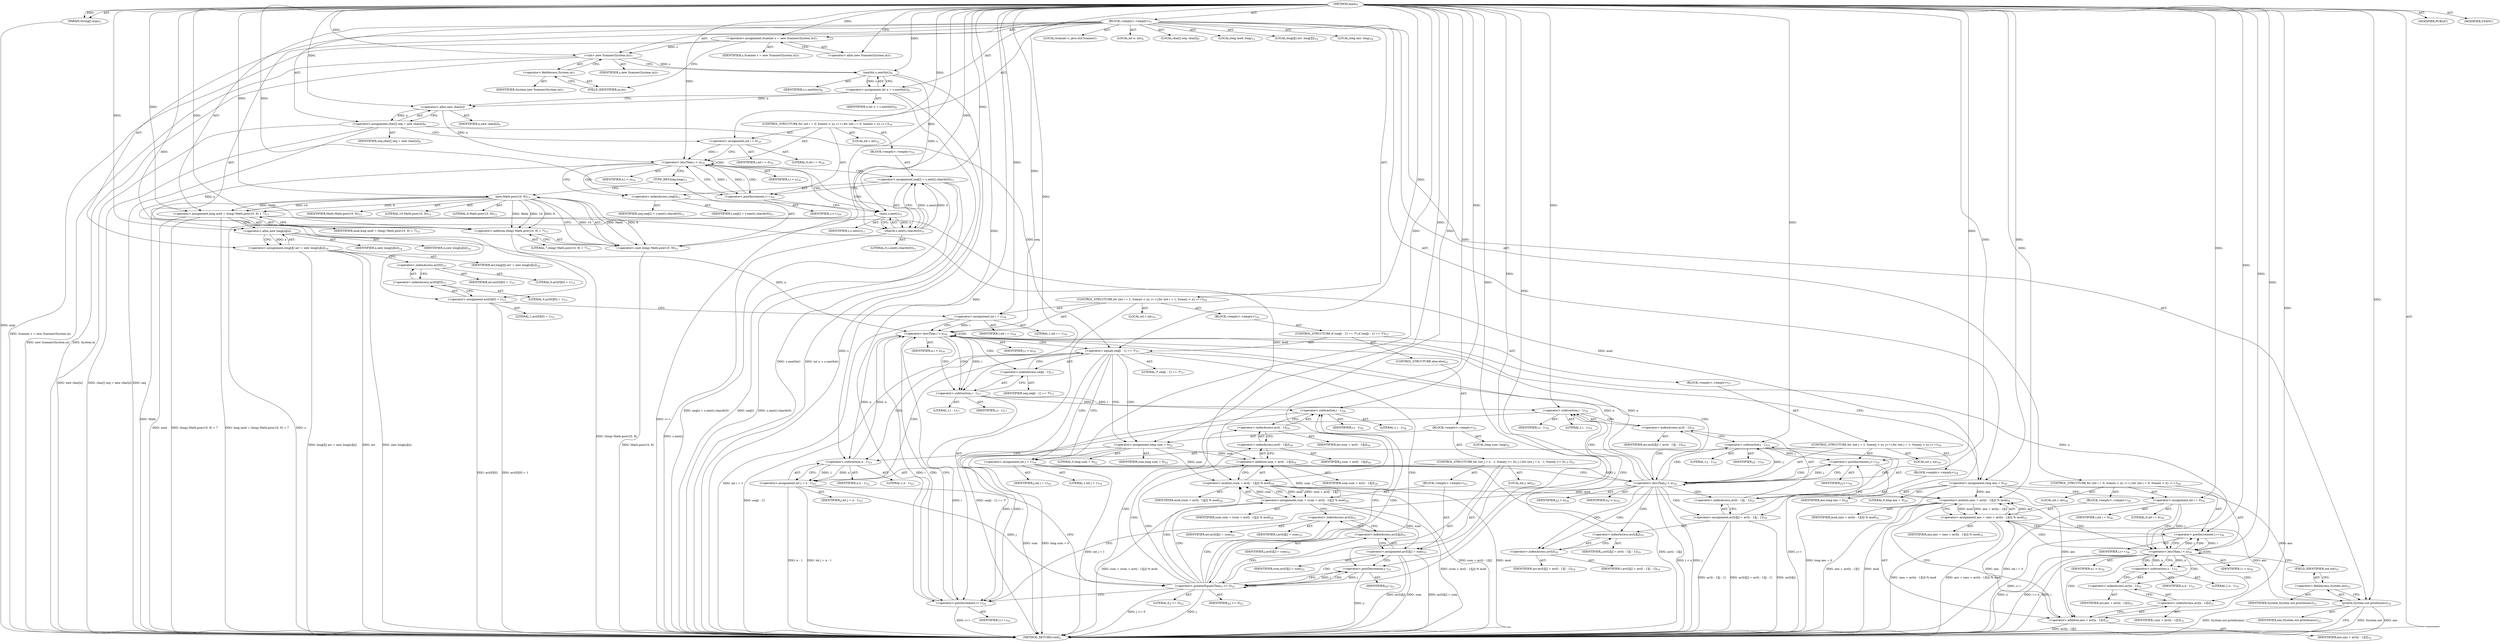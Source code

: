 digraph "main" {  
"19" [label = <(METHOD,main)<SUB>5</SUB>> ]
"20" [label = <(PARAM,String[] args)<SUB>5</SUB>> ]
"21" [label = <(BLOCK,&lt;empty&gt;,&lt;empty&gt;)<SUB>5</SUB>> ]
"4" [label = <(LOCAL,Scanner s: java.util.Scanner)<SUB>7</SUB>> ]
"22" [label = <(&lt;operator&gt;.assignment,Scanner s = new Scanner(System.in))<SUB>7</SUB>> ]
"23" [label = <(IDENTIFIER,s,Scanner s = new Scanner(System.in))<SUB>7</SUB>> ]
"24" [label = <(&lt;operator&gt;.alloc,new Scanner(System.in))<SUB>7</SUB>> ]
"25" [label = <(&lt;init&gt;,new Scanner(System.in))<SUB>7</SUB>> ]
"3" [label = <(IDENTIFIER,s,new Scanner(System.in))<SUB>7</SUB>> ]
"26" [label = <(&lt;operator&gt;.fieldAccess,System.in)<SUB>7</SUB>> ]
"27" [label = <(IDENTIFIER,System,new Scanner(System.in))<SUB>7</SUB>> ]
"28" [label = <(FIELD_IDENTIFIER,in,in)<SUB>7</SUB>> ]
"29" [label = <(LOCAL,int n: int)<SUB>8</SUB>> ]
"30" [label = <(&lt;operator&gt;.assignment,int n = s.nextInt())<SUB>8</SUB>> ]
"31" [label = <(IDENTIFIER,n,int n = s.nextInt())<SUB>8</SUB>> ]
"32" [label = <(nextInt,s.nextInt())<SUB>8</SUB>> ]
"33" [label = <(IDENTIFIER,s,s.nextInt())<SUB>8</SUB>> ]
"34" [label = <(LOCAL,char[] seq: char[])<SUB>9</SUB>> ]
"35" [label = <(&lt;operator&gt;.assignment,char[] seq = new char[n])<SUB>9</SUB>> ]
"36" [label = <(IDENTIFIER,seq,char[] seq = new char[n])<SUB>9</SUB>> ]
"37" [label = <(&lt;operator&gt;.alloc,new char[n])> ]
"38" [label = <(IDENTIFIER,n,new char[n])<SUB>9</SUB>> ]
"39" [label = <(CONTROL_STRUCTURE,for (int i = 0; Some(i &lt; n); i++),for (int i = 0; Some(i &lt; n); i++))<SUB>10</SUB>> ]
"40" [label = <(LOCAL,int i: int)<SUB>10</SUB>> ]
"41" [label = <(&lt;operator&gt;.assignment,int i = 0)<SUB>10</SUB>> ]
"42" [label = <(IDENTIFIER,i,int i = 0)<SUB>10</SUB>> ]
"43" [label = <(LITERAL,0,int i = 0)<SUB>10</SUB>> ]
"44" [label = <(&lt;operator&gt;.lessThan,i &lt; n)<SUB>10</SUB>> ]
"45" [label = <(IDENTIFIER,i,i &lt; n)<SUB>10</SUB>> ]
"46" [label = <(IDENTIFIER,n,i &lt; n)<SUB>10</SUB>> ]
"47" [label = <(&lt;operator&gt;.postIncrement,i++)<SUB>10</SUB>> ]
"48" [label = <(IDENTIFIER,i,i++)<SUB>10</SUB>> ]
"49" [label = <(BLOCK,&lt;empty&gt;,&lt;empty&gt;)<SUB>10</SUB>> ]
"50" [label = <(&lt;operator&gt;.assignment,seq[i] = s.next().charAt(0))<SUB>11</SUB>> ]
"51" [label = <(&lt;operator&gt;.indexAccess,seq[i])<SUB>11</SUB>> ]
"52" [label = <(IDENTIFIER,seq,seq[i] = s.next().charAt(0))<SUB>11</SUB>> ]
"53" [label = <(IDENTIFIER,i,seq[i] = s.next().charAt(0))<SUB>11</SUB>> ]
"54" [label = <(charAt,s.next().charAt(0))<SUB>11</SUB>> ]
"55" [label = <(next,s.next())<SUB>11</SUB>> ]
"56" [label = <(IDENTIFIER,s,s.next())<SUB>11</SUB>> ]
"57" [label = <(LITERAL,0,s.next().charAt(0))<SUB>11</SUB>> ]
"58" [label = <(LOCAL,long mod: long)<SUB>13</SUB>> ]
"59" [label = <(&lt;operator&gt;.assignment,long mod = (long) Math.pow(10, 9) + 7)<SUB>13</SUB>> ]
"60" [label = <(IDENTIFIER,mod,long mod = (long) Math.pow(10, 9) + 7)<SUB>13</SUB>> ]
"61" [label = <(&lt;operator&gt;.addition,(long) Math.pow(10, 9) + 7)<SUB>13</SUB>> ]
"62" [label = <(&lt;operator&gt;.cast,(long) Math.pow(10, 9))<SUB>13</SUB>> ]
"63" [label = <(TYPE_REF,long,long)<SUB>13</SUB>> ]
"64" [label = <(pow,Math.pow(10, 9))<SUB>13</SUB>> ]
"65" [label = <(IDENTIFIER,Math,Math.pow(10, 9))<SUB>13</SUB>> ]
"66" [label = <(LITERAL,10,Math.pow(10, 9))<SUB>13</SUB>> ]
"67" [label = <(LITERAL,9,Math.pow(10, 9))<SUB>13</SUB>> ]
"68" [label = <(LITERAL,7,(long) Math.pow(10, 9) + 7)<SUB>13</SUB>> ]
"69" [label = <(LOCAL,long[][] arr: long[][])<SUB>14</SUB>> ]
"70" [label = <(&lt;operator&gt;.assignment,long[][] arr = new long[n][n])<SUB>14</SUB>> ]
"71" [label = <(IDENTIFIER,arr,long[][] arr = new long[n][n])<SUB>14</SUB>> ]
"72" [label = <(&lt;operator&gt;.alloc,new long[n][n])> ]
"73" [label = <(IDENTIFIER,n,new long[n][n])<SUB>14</SUB>> ]
"74" [label = <(IDENTIFIER,n,new long[n][n])<SUB>14</SUB>> ]
"75" [label = <(&lt;operator&gt;.assignment,arr[0][0] = 1)<SUB>15</SUB>> ]
"76" [label = <(&lt;operator&gt;.indexAccess,arr[0][0])<SUB>15</SUB>> ]
"77" [label = <(&lt;operator&gt;.indexAccess,arr[0])<SUB>15</SUB>> ]
"78" [label = <(IDENTIFIER,arr,arr[0][0] = 1)<SUB>15</SUB>> ]
"79" [label = <(LITERAL,0,arr[0][0] = 1)<SUB>15</SUB>> ]
"80" [label = <(LITERAL,0,arr[0][0] = 1)<SUB>15</SUB>> ]
"81" [label = <(LITERAL,1,arr[0][0] = 1)<SUB>15</SUB>> ]
"82" [label = <(CONTROL_STRUCTURE,for (int i = 1; Some(i &lt; n); i++),for (int i = 1; Some(i &lt; n); i++))<SUB>16</SUB>> ]
"83" [label = <(LOCAL,int i: int)<SUB>16</SUB>> ]
"84" [label = <(&lt;operator&gt;.assignment,int i = 1)<SUB>16</SUB>> ]
"85" [label = <(IDENTIFIER,i,int i = 1)<SUB>16</SUB>> ]
"86" [label = <(LITERAL,1,int i = 1)<SUB>16</SUB>> ]
"87" [label = <(&lt;operator&gt;.lessThan,i &lt; n)<SUB>16</SUB>> ]
"88" [label = <(IDENTIFIER,i,i &lt; n)<SUB>16</SUB>> ]
"89" [label = <(IDENTIFIER,n,i &lt; n)<SUB>16</SUB>> ]
"90" [label = <(&lt;operator&gt;.postIncrement,i++)<SUB>16</SUB>> ]
"91" [label = <(IDENTIFIER,i,i++)<SUB>16</SUB>> ]
"92" [label = <(BLOCK,&lt;empty&gt;,&lt;empty&gt;)<SUB>16</SUB>> ]
"93" [label = <(CONTROL_STRUCTURE,if (seq[i - 1] == 'f'),if (seq[i - 1] == 'f'))<SUB>17</SUB>> ]
"94" [label = <(&lt;operator&gt;.equals,seq[i - 1] == 'f')<SUB>17</SUB>> ]
"95" [label = <(&lt;operator&gt;.indexAccess,seq[i - 1])<SUB>17</SUB>> ]
"96" [label = <(IDENTIFIER,seq,seq[i - 1] == 'f')<SUB>17</SUB>> ]
"97" [label = <(&lt;operator&gt;.subtraction,i - 1)<SUB>17</SUB>> ]
"98" [label = <(IDENTIFIER,i,i - 1)<SUB>17</SUB>> ]
"99" [label = <(LITERAL,1,i - 1)<SUB>17</SUB>> ]
"100" [label = <(LITERAL,'f',seq[i - 1] == 'f')<SUB>17</SUB>> ]
"101" [label = <(BLOCK,&lt;empty&gt;,&lt;empty&gt;)<SUB>17</SUB>> ]
"102" [label = <(CONTROL_STRUCTURE,for (int j = 1; Some(j &lt; n); j++),for (int j = 1; Some(j &lt; n); j++))<SUB>18</SUB>> ]
"103" [label = <(LOCAL,int j: int)<SUB>18</SUB>> ]
"104" [label = <(&lt;operator&gt;.assignment,int j = 1)<SUB>18</SUB>> ]
"105" [label = <(IDENTIFIER,j,int j = 1)<SUB>18</SUB>> ]
"106" [label = <(LITERAL,1,int j = 1)<SUB>18</SUB>> ]
"107" [label = <(&lt;operator&gt;.lessThan,j &lt; n)<SUB>18</SUB>> ]
"108" [label = <(IDENTIFIER,j,j &lt; n)<SUB>18</SUB>> ]
"109" [label = <(IDENTIFIER,n,j &lt; n)<SUB>18</SUB>> ]
"110" [label = <(&lt;operator&gt;.postIncrement,j++)<SUB>18</SUB>> ]
"111" [label = <(IDENTIFIER,j,j++)<SUB>18</SUB>> ]
"112" [label = <(BLOCK,&lt;empty&gt;,&lt;empty&gt;)<SUB>18</SUB>> ]
"113" [label = <(&lt;operator&gt;.assignment,arr[i][j] = arr[i - 1][j - 1])<SUB>19</SUB>> ]
"114" [label = <(&lt;operator&gt;.indexAccess,arr[i][j])<SUB>19</SUB>> ]
"115" [label = <(&lt;operator&gt;.indexAccess,arr[i])<SUB>19</SUB>> ]
"116" [label = <(IDENTIFIER,arr,arr[i][j] = arr[i - 1][j - 1])<SUB>19</SUB>> ]
"117" [label = <(IDENTIFIER,i,arr[i][j] = arr[i - 1][j - 1])<SUB>19</SUB>> ]
"118" [label = <(IDENTIFIER,j,arr[i][j] = arr[i - 1][j - 1])<SUB>19</SUB>> ]
"119" [label = <(&lt;operator&gt;.indexAccess,arr[i - 1][j - 1])<SUB>19</SUB>> ]
"120" [label = <(&lt;operator&gt;.indexAccess,arr[i - 1])<SUB>19</SUB>> ]
"121" [label = <(IDENTIFIER,arr,arr[i][j] = arr[i - 1][j - 1])<SUB>19</SUB>> ]
"122" [label = <(&lt;operator&gt;.subtraction,i - 1)<SUB>19</SUB>> ]
"123" [label = <(IDENTIFIER,i,i - 1)<SUB>19</SUB>> ]
"124" [label = <(LITERAL,1,i - 1)<SUB>19</SUB>> ]
"125" [label = <(&lt;operator&gt;.subtraction,j - 1)<SUB>19</SUB>> ]
"126" [label = <(IDENTIFIER,j,j - 1)<SUB>19</SUB>> ]
"127" [label = <(LITERAL,1,j - 1)<SUB>19</SUB>> ]
"128" [label = <(CONTROL_STRUCTURE,else,else)<SUB>21</SUB>> ]
"129" [label = <(BLOCK,&lt;empty&gt;,&lt;empty&gt;)<SUB>21</SUB>> ]
"130" [label = <(LOCAL,long sum: long)<SUB>22</SUB>> ]
"131" [label = <(&lt;operator&gt;.assignment,long sum = 0)<SUB>22</SUB>> ]
"132" [label = <(IDENTIFIER,sum,long sum = 0)<SUB>22</SUB>> ]
"133" [label = <(LITERAL,0,long sum = 0)<SUB>22</SUB>> ]
"134" [label = <(CONTROL_STRUCTURE,for (int j = n - 1; Some(j &gt;= 0); j--),for (int j = n - 1; Some(j &gt;= 0); j--))<SUB>23</SUB>> ]
"135" [label = <(LOCAL,int j: int)<SUB>23</SUB>> ]
"136" [label = <(&lt;operator&gt;.assignment,int j = n - 1)<SUB>23</SUB>> ]
"137" [label = <(IDENTIFIER,j,int j = n - 1)<SUB>23</SUB>> ]
"138" [label = <(&lt;operator&gt;.subtraction,n - 1)<SUB>23</SUB>> ]
"139" [label = <(IDENTIFIER,n,n - 1)<SUB>23</SUB>> ]
"140" [label = <(LITERAL,1,n - 1)<SUB>23</SUB>> ]
"141" [label = <(&lt;operator&gt;.greaterEqualsThan,j &gt;= 0)<SUB>23</SUB>> ]
"142" [label = <(IDENTIFIER,j,j &gt;= 0)<SUB>23</SUB>> ]
"143" [label = <(LITERAL,0,j &gt;= 0)<SUB>23</SUB>> ]
"144" [label = <(&lt;operator&gt;.postDecrement,j--)<SUB>23</SUB>> ]
"145" [label = <(IDENTIFIER,j,j--)<SUB>23</SUB>> ]
"146" [label = <(BLOCK,&lt;empty&gt;,&lt;empty&gt;)<SUB>23</SUB>> ]
"147" [label = <(&lt;operator&gt;.assignment,sum = (sum + arr[i - 1][j]) % mod)<SUB>24</SUB>> ]
"148" [label = <(IDENTIFIER,sum,sum = (sum + arr[i - 1][j]) % mod)<SUB>24</SUB>> ]
"149" [label = <(&lt;operator&gt;.modulo,(sum + arr[i - 1][j]) % mod)<SUB>24</SUB>> ]
"150" [label = <(&lt;operator&gt;.addition,sum + arr[i - 1][j])<SUB>24</SUB>> ]
"151" [label = <(IDENTIFIER,sum,sum + arr[i - 1][j])<SUB>24</SUB>> ]
"152" [label = <(&lt;operator&gt;.indexAccess,arr[i - 1][j])<SUB>24</SUB>> ]
"153" [label = <(&lt;operator&gt;.indexAccess,arr[i - 1])<SUB>24</SUB>> ]
"154" [label = <(IDENTIFIER,arr,sum + arr[i - 1][j])<SUB>24</SUB>> ]
"155" [label = <(&lt;operator&gt;.subtraction,i - 1)<SUB>24</SUB>> ]
"156" [label = <(IDENTIFIER,i,i - 1)<SUB>24</SUB>> ]
"157" [label = <(LITERAL,1,i - 1)<SUB>24</SUB>> ]
"158" [label = <(IDENTIFIER,j,sum + arr[i - 1][j])<SUB>24</SUB>> ]
"159" [label = <(IDENTIFIER,mod,(sum + arr[i - 1][j]) % mod)<SUB>24</SUB>> ]
"160" [label = <(&lt;operator&gt;.assignment,arr[i][j] = sum)<SUB>25</SUB>> ]
"161" [label = <(&lt;operator&gt;.indexAccess,arr[i][j])<SUB>25</SUB>> ]
"162" [label = <(&lt;operator&gt;.indexAccess,arr[i])<SUB>25</SUB>> ]
"163" [label = <(IDENTIFIER,arr,arr[i][j] = sum)<SUB>25</SUB>> ]
"164" [label = <(IDENTIFIER,i,arr[i][j] = sum)<SUB>25</SUB>> ]
"165" [label = <(IDENTIFIER,j,arr[i][j] = sum)<SUB>25</SUB>> ]
"166" [label = <(IDENTIFIER,sum,arr[i][j] = sum)<SUB>25</SUB>> ]
"167" [label = <(LOCAL,long ans: long)<SUB>29</SUB>> ]
"168" [label = <(&lt;operator&gt;.assignment,long ans = 0)<SUB>29</SUB>> ]
"169" [label = <(IDENTIFIER,ans,long ans = 0)<SUB>29</SUB>> ]
"170" [label = <(LITERAL,0,long ans = 0)<SUB>29</SUB>> ]
"171" [label = <(CONTROL_STRUCTURE,for (int i = 0; Some(i &lt; n); i++),for (int i = 0; Some(i &lt; n); i++))<SUB>30</SUB>> ]
"172" [label = <(LOCAL,int i: int)<SUB>30</SUB>> ]
"173" [label = <(&lt;operator&gt;.assignment,int i = 0)<SUB>30</SUB>> ]
"174" [label = <(IDENTIFIER,i,int i = 0)<SUB>30</SUB>> ]
"175" [label = <(LITERAL,0,int i = 0)<SUB>30</SUB>> ]
"176" [label = <(&lt;operator&gt;.lessThan,i &lt; n)<SUB>30</SUB>> ]
"177" [label = <(IDENTIFIER,i,i &lt; n)<SUB>30</SUB>> ]
"178" [label = <(IDENTIFIER,n,i &lt; n)<SUB>30</SUB>> ]
"179" [label = <(&lt;operator&gt;.postIncrement,i++)<SUB>30</SUB>> ]
"180" [label = <(IDENTIFIER,i,i++)<SUB>30</SUB>> ]
"181" [label = <(BLOCK,&lt;empty&gt;,&lt;empty&gt;)<SUB>30</SUB>> ]
"182" [label = <(&lt;operator&gt;.assignment,ans = (ans + arr[n - 1][i]) % mod)<SUB>31</SUB>> ]
"183" [label = <(IDENTIFIER,ans,ans = (ans + arr[n - 1][i]) % mod)<SUB>31</SUB>> ]
"184" [label = <(&lt;operator&gt;.modulo,(ans + arr[n - 1][i]) % mod)<SUB>31</SUB>> ]
"185" [label = <(&lt;operator&gt;.addition,ans + arr[n - 1][i])<SUB>31</SUB>> ]
"186" [label = <(IDENTIFIER,ans,ans + arr[n - 1][i])<SUB>31</SUB>> ]
"187" [label = <(&lt;operator&gt;.indexAccess,arr[n - 1][i])<SUB>31</SUB>> ]
"188" [label = <(&lt;operator&gt;.indexAccess,arr[n - 1])<SUB>31</SUB>> ]
"189" [label = <(IDENTIFIER,arr,ans + arr[n - 1][i])<SUB>31</SUB>> ]
"190" [label = <(&lt;operator&gt;.subtraction,n - 1)<SUB>31</SUB>> ]
"191" [label = <(IDENTIFIER,n,n - 1)<SUB>31</SUB>> ]
"192" [label = <(LITERAL,1,n - 1)<SUB>31</SUB>> ]
"193" [label = <(IDENTIFIER,i,ans + arr[n - 1][i])<SUB>31</SUB>> ]
"194" [label = <(IDENTIFIER,mod,(ans + arr[n - 1][i]) % mod)<SUB>31</SUB>> ]
"195" [label = <(println,System.out.println(ans))<SUB>33</SUB>> ]
"196" [label = <(&lt;operator&gt;.fieldAccess,System.out)<SUB>33</SUB>> ]
"197" [label = <(IDENTIFIER,System,System.out.println(ans))<SUB>33</SUB>> ]
"198" [label = <(FIELD_IDENTIFIER,out,out)<SUB>33</SUB>> ]
"199" [label = <(IDENTIFIER,ans,System.out.println(ans))<SUB>33</SUB>> ]
"200" [label = <(MODIFIER,PUBLIC)> ]
"201" [label = <(MODIFIER,STATIC)> ]
"202" [label = <(METHOD_RETURN,void)<SUB>5</SUB>> ]
  "19" -> "20"  [ label = "AST: "] 
  "19" -> "21"  [ label = "AST: "] 
  "19" -> "200"  [ label = "AST: "] 
  "19" -> "201"  [ label = "AST: "] 
  "19" -> "202"  [ label = "AST: "] 
  "21" -> "4"  [ label = "AST: "] 
  "21" -> "22"  [ label = "AST: "] 
  "21" -> "25"  [ label = "AST: "] 
  "21" -> "29"  [ label = "AST: "] 
  "21" -> "30"  [ label = "AST: "] 
  "21" -> "34"  [ label = "AST: "] 
  "21" -> "35"  [ label = "AST: "] 
  "21" -> "39"  [ label = "AST: "] 
  "21" -> "58"  [ label = "AST: "] 
  "21" -> "59"  [ label = "AST: "] 
  "21" -> "69"  [ label = "AST: "] 
  "21" -> "70"  [ label = "AST: "] 
  "21" -> "75"  [ label = "AST: "] 
  "21" -> "82"  [ label = "AST: "] 
  "21" -> "167"  [ label = "AST: "] 
  "21" -> "168"  [ label = "AST: "] 
  "21" -> "171"  [ label = "AST: "] 
  "21" -> "195"  [ label = "AST: "] 
  "22" -> "23"  [ label = "AST: "] 
  "22" -> "24"  [ label = "AST: "] 
  "25" -> "3"  [ label = "AST: "] 
  "25" -> "26"  [ label = "AST: "] 
  "26" -> "27"  [ label = "AST: "] 
  "26" -> "28"  [ label = "AST: "] 
  "30" -> "31"  [ label = "AST: "] 
  "30" -> "32"  [ label = "AST: "] 
  "32" -> "33"  [ label = "AST: "] 
  "35" -> "36"  [ label = "AST: "] 
  "35" -> "37"  [ label = "AST: "] 
  "37" -> "38"  [ label = "AST: "] 
  "39" -> "40"  [ label = "AST: "] 
  "39" -> "41"  [ label = "AST: "] 
  "39" -> "44"  [ label = "AST: "] 
  "39" -> "47"  [ label = "AST: "] 
  "39" -> "49"  [ label = "AST: "] 
  "41" -> "42"  [ label = "AST: "] 
  "41" -> "43"  [ label = "AST: "] 
  "44" -> "45"  [ label = "AST: "] 
  "44" -> "46"  [ label = "AST: "] 
  "47" -> "48"  [ label = "AST: "] 
  "49" -> "50"  [ label = "AST: "] 
  "50" -> "51"  [ label = "AST: "] 
  "50" -> "54"  [ label = "AST: "] 
  "51" -> "52"  [ label = "AST: "] 
  "51" -> "53"  [ label = "AST: "] 
  "54" -> "55"  [ label = "AST: "] 
  "54" -> "57"  [ label = "AST: "] 
  "55" -> "56"  [ label = "AST: "] 
  "59" -> "60"  [ label = "AST: "] 
  "59" -> "61"  [ label = "AST: "] 
  "61" -> "62"  [ label = "AST: "] 
  "61" -> "68"  [ label = "AST: "] 
  "62" -> "63"  [ label = "AST: "] 
  "62" -> "64"  [ label = "AST: "] 
  "64" -> "65"  [ label = "AST: "] 
  "64" -> "66"  [ label = "AST: "] 
  "64" -> "67"  [ label = "AST: "] 
  "70" -> "71"  [ label = "AST: "] 
  "70" -> "72"  [ label = "AST: "] 
  "72" -> "73"  [ label = "AST: "] 
  "72" -> "74"  [ label = "AST: "] 
  "75" -> "76"  [ label = "AST: "] 
  "75" -> "81"  [ label = "AST: "] 
  "76" -> "77"  [ label = "AST: "] 
  "76" -> "80"  [ label = "AST: "] 
  "77" -> "78"  [ label = "AST: "] 
  "77" -> "79"  [ label = "AST: "] 
  "82" -> "83"  [ label = "AST: "] 
  "82" -> "84"  [ label = "AST: "] 
  "82" -> "87"  [ label = "AST: "] 
  "82" -> "90"  [ label = "AST: "] 
  "82" -> "92"  [ label = "AST: "] 
  "84" -> "85"  [ label = "AST: "] 
  "84" -> "86"  [ label = "AST: "] 
  "87" -> "88"  [ label = "AST: "] 
  "87" -> "89"  [ label = "AST: "] 
  "90" -> "91"  [ label = "AST: "] 
  "92" -> "93"  [ label = "AST: "] 
  "93" -> "94"  [ label = "AST: "] 
  "93" -> "101"  [ label = "AST: "] 
  "93" -> "128"  [ label = "AST: "] 
  "94" -> "95"  [ label = "AST: "] 
  "94" -> "100"  [ label = "AST: "] 
  "95" -> "96"  [ label = "AST: "] 
  "95" -> "97"  [ label = "AST: "] 
  "97" -> "98"  [ label = "AST: "] 
  "97" -> "99"  [ label = "AST: "] 
  "101" -> "102"  [ label = "AST: "] 
  "102" -> "103"  [ label = "AST: "] 
  "102" -> "104"  [ label = "AST: "] 
  "102" -> "107"  [ label = "AST: "] 
  "102" -> "110"  [ label = "AST: "] 
  "102" -> "112"  [ label = "AST: "] 
  "104" -> "105"  [ label = "AST: "] 
  "104" -> "106"  [ label = "AST: "] 
  "107" -> "108"  [ label = "AST: "] 
  "107" -> "109"  [ label = "AST: "] 
  "110" -> "111"  [ label = "AST: "] 
  "112" -> "113"  [ label = "AST: "] 
  "113" -> "114"  [ label = "AST: "] 
  "113" -> "119"  [ label = "AST: "] 
  "114" -> "115"  [ label = "AST: "] 
  "114" -> "118"  [ label = "AST: "] 
  "115" -> "116"  [ label = "AST: "] 
  "115" -> "117"  [ label = "AST: "] 
  "119" -> "120"  [ label = "AST: "] 
  "119" -> "125"  [ label = "AST: "] 
  "120" -> "121"  [ label = "AST: "] 
  "120" -> "122"  [ label = "AST: "] 
  "122" -> "123"  [ label = "AST: "] 
  "122" -> "124"  [ label = "AST: "] 
  "125" -> "126"  [ label = "AST: "] 
  "125" -> "127"  [ label = "AST: "] 
  "128" -> "129"  [ label = "AST: "] 
  "129" -> "130"  [ label = "AST: "] 
  "129" -> "131"  [ label = "AST: "] 
  "129" -> "134"  [ label = "AST: "] 
  "131" -> "132"  [ label = "AST: "] 
  "131" -> "133"  [ label = "AST: "] 
  "134" -> "135"  [ label = "AST: "] 
  "134" -> "136"  [ label = "AST: "] 
  "134" -> "141"  [ label = "AST: "] 
  "134" -> "144"  [ label = "AST: "] 
  "134" -> "146"  [ label = "AST: "] 
  "136" -> "137"  [ label = "AST: "] 
  "136" -> "138"  [ label = "AST: "] 
  "138" -> "139"  [ label = "AST: "] 
  "138" -> "140"  [ label = "AST: "] 
  "141" -> "142"  [ label = "AST: "] 
  "141" -> "143"  [ label = "AST: "] 
  "144" -> "145"  [ label = "AST: "] 
  "146" -> "147"  [ label = "AST: "] 
  "146" -> "160"  [ label = "AST: "] 
  "147" -> "148"  [ label = "AST: "] 
  "147" -> "149"  [ label = "AST: "] 
  "149" -> "150"  [ label = "AST: "] 
  "149" -> "159"  [ label = "AST: "] 
  "150" -> "151"  [ label = "AST: "] 
  "150" -> "152"  [ label = "AST: "] 
  "152" -> "153"  [ label = "AST: "] 
  "152" -> "158"  [ label = "AST: "] 
  "153" -> "154"  [ label = "AST: "] 
  "153" -> "155"  [ label = "AST: "] 
  "155" -> "156"  [ label = "AST: "] 
  "155" -> "157"  [ label = "AST: "] 
  "160" -> "161"  [ label = "AST: "] 
  "160" -> "166"  [ label = "AST: "] 
  "161" -> "162"  [ label = "AST: "] 
  "161" -> "165"  [ label = "AST: "] 
  "162" -> "163"  [ label = "AST: "] 
  "162" -> "164"  [ label = "AST: "] 
  "168" -> "169"  [ label = "AST: "] 
  "168" -> "170"  [ label = "AST: "] 
  "171" -> "172"  [ label = "AST: "] 
  "171" -> "173"  [ label = "AST: "] 
  "171" -> "176"  [ label = "AST: "] 
  "171" -> "179"  [ label = "AST: "] 
  "171" -> "181"  [ label = "AST: "] 
  "173" -> "174"  [ label = "AST: "] 
  "173" -> "175"  [ label = "AST: "] 
  "176" -> "177"  [ label = "AST: "] 
  "176" -> "178"  [ label = "AST: "] 
  "179" -> "180"  [ label = "AST: "] 
  "181" -> "182"  [ label = "AST: "] 
  "182" -> "183"  [ label = "AST: "] 
  "182" -> "184"  [ label = "AST: "] 
  "184" -> "185"  [ label = "AST: "] 
  "184" -> "194"  [ label = "AST: "] 
  "185" -> "186"  [ label = "AST: "] 
  "185" -> "187"  [ label = "AST: "] 
  "187" -> "188"  [ label = "AST: "] 
  "187" -> "193"  [ label = "AST: "] 
  "188" -> "189"  [ label = "AST: "] 
  "188" -> "190"  [ label = "AST: "] 
  "190" -> "191"  [ label = "AST: "] 
  "190" -> "192"  [ label = "AST: "] 
  "195" -> "196"  [ label = "AST: "] 
  "195" -> "199"  [ label = "AST: "] 
  "196" -> "197"  [ label = "AST: "] 
  "196" -> "198"  [ label = "AST: "] 
  "22" -> "28"  [ label = "CFG: "] 
  "25" -> "32"  [ label = "CFG: "] 
  "30" -> "37"  [ label = "CFG: "] 
  "35" -> "41"  [ label = "CFG: "] 
  "59" -> "72"  [ label = "CFG: "] 
  "70" -> "77"  [ label = "CFG: "] 
  "75" -> "84"  [ label = "CFG: "] 
  "168" -> "173"  [ label = "CFG: "] 
  "195" -> "202"  [ label = "CFG: "] 
  "24" -> "22"  [ label = "CFG: "] 
  "26" -> "25"  [ label = "CFG: "] 
  "32" -> "30"  [ label = "CFG: "] 
  "37" -> "35"  [ label = "CFG: "] 
  "41" -> "44"  [ label = "CFG: "] 
  "44" -> "51"  [ label = "CFG: "] 
  "44" -> "63"  [ label = "CFG: "] 
  "47" -> "44"  [ label = "CFG: "] 
  "61" -> "59"  [ label = "CFG: "] 
  "72" -> "70"  [ label = "CFG: "] 
  "76" -> "75"  [ label = "CFG: "] 
  "84" -> "87"  [ label = "CFG: "] 
  "87" -> "97"  [ label = "CFG: "] 
  "87" -> "168"  [ label = "CFG: "] 
  "90" -> "87"  [ label = "CFG: "] 
  "173" -> "176"  [ label = "CFG: "] 
  "176" -> "190"  [ label = "CFG: "] 
  "176" -> "198"  [ label = "CFG: "] 
  "179" -> "176"  [ label = "CFG: "] 
  "196" -> "195"  [ label = "CFG: "] 
  "28" -> "26"  [ label = "CFG: "] 
  "50" -> "47"  [ label = "CFG: "] 
  "62" -> "61"  [ label = "CFG: "] 
  "77" -> "76"  [ label = "CFG: "] 
  "182" -> "179"  [ label = "CFG: "] 
  "198" -> "196"  [ label = "CFG: "] 
  "51" -> "55"  [ label = "CFG: "] 
  "54" -> "50"  [ label = "CFG: "] 
  "63" -> "64"  [ label = "CFG: "] 
  "64" -> "62"  [ label = "CFG: "] 
  "94" -> "104"  [ label = "CFG: "] 
  "94" -> "131"  [ label = "CFG: "] 
  "184" -> "182"  [ label = "CFG: "] 
  "55" -> "54"  [ label = "CFG: "] 
  "95" -> "94"  [ label = "CFG: "] 
  "185" -> "184"  [ label = "CFG: "] 
  "97" -> "95"  [ label = "CFG: "] 
  "104" -> "107"  [ label = "CFG: "] 
  "107" -> "115"  [ label = "CFG: "] 
  "107" -> "90"  [ label = "CFG: "] 
  "110" -> "107"  [ label = "CFG: "] 
  "131" -> "138"  [ label = "CFG: "] 
  "187" -> "185"  [ label = "CFG: "] 
  "113" -> "110"  [ label = "CFG: "] 
  "136" -> "141"  [ label = "CFG: "] 
  "141" -> "155"  [ label = "CFG: "] 
  "141" -> "90"  [ label = "CFG: "] 
  "144" -> "141"  [ label = "CFG: "] 
  "188" -> "187"  [ label = "CFG: "] 
  "114" -> "122"  [ label = "CFG: "] 
  "119" -> "113"  [ label = "CFG: "] 
  "138" -> "136"  [ label = "CFG: "] 
  "147" -> "162"  [ label = "CFG: "] 
  "160" -> "144"  [ label = "CFG: "] 
  "190" -> "188"  [ label = "CFG: "] 
  "115" -> "114"  [ label = "CFG: "] 
  "120" -> "125"  [ label = "CFG: "] 
  "125" -> "119"  [ label = "CFG: "] 
  "149" -> "147"  [ label = "CFG: "] 
  "161" -> "160"  [ label = "CFG: "] 
  "122" -> "120"  [ label = "CFG: "] 
  "150" -> "149"  [ label = "CFG: "] 
  "162" -> "161"  [ label = "CFG: "] 
  "152" -> "150"  [ label = "CFG: "] 
  "153" -> "152"  [ label = "CFG: "] 
  "155" -> "153"  [ label = "CFG: "] 
  "19" -> "24"  [ label = "CFG: "] 
  "20" -> "202"  [ label = "DDG: args"] 
  "22" -> "202"  [ label = "DDG: Scanner s = new Scanner(System.in)"] 
  "25" -> "202"  [ label = "DDG: System.in"] 
  "25" -> "202"  [ label = "DDG: new Scanner(System.in)"] 
  "32" -> "202"  [ label = "DDG: s"] 
  "30" -> "202"  [ label = "DDG: s.nextInt()"] 
  "30" -> "202"  [ label = "DDG: int n = s.nextInt()"] 
  "35" -> "202"  [ label = "DDG: seq"] 
  "35" -> "202"  [ label = "DDG: new char[n]"] 
  "35" -> "202"  [ label = "DDG: char[] seq = new char[n]"] 
  "59" -> "202"  [ label = "DDG: mod"] 
  "62" -> "202"  [ label = "DDG: Math.pow(10, 9)"] 
  "61" -> "202"  [ label = "DDG: (long) Math.pow(10, 9)"] 
  "59" -> "202"  [ label = "DDG: (long) Math.pow(10, 9) + 7"] 
  "59" -> "202"  [ label = "DDG: long mod = (long) Math.pow(10, 9) + 7"] 
  "70" -> "202"  [ label = "DDG: arr"] 
  "70" -> "202"  [ label = "DDG: new long[n][n]"] 
  "70" -> "202"  [ label = "DDG: long[][] arr = new long[n][n]"] 
  "75" -> "202"  [ label = "DDG: arr[0][0]"] 
  "75" -> "202"  [ label = "DDG: arr[0][0] = 1"] 
  "84" -> "202"  [ label = "DDG: int i = 1"] 
  "168" -> "202"  [ label = "DDG: long ans = 0"] 
  "173" -> "202"  [ label = "DDG: int i = 0"] 
  "176" -> "202"  [ label = "DDG: i"] 
  "176" -> "202"  [ label = "DDG: n"] 
  "176" -> "202"  [ label = "DDG: i &lt; n"] 
  "195" -> "202"  [ label = "DDG: System.out"] 
  "195" -> "202"  [ label = "DDG: ans"] 
  "195" -> "202"  [ label = "DDG: System.out.println(ans)"] 
  "185" -> "202"  [ label = "DDG: arr[n - 1][i]"] 
  "184" -> "202"  [ label = "DDG: ans + arr[n - 1][i]"] 
  "184" -> "202"  [ label = "DDG: mod"] 
  "182" -> "202"  [ label = "DDG: (ans + arr[n - 1][i]) % mod"] 
  "182" -> "202"  [ label = "DDG: ans = (ans + arr[n - 1][i]) % mod"] 
  "179" -> "202"  [ label = "DDG: i++"] 
  "94" -> "202"  [ label = "DDG: seq[i - 1]"] 
  "94" -> "202"  [ label = "DDG: seq[i - 1] == 'f'"] 
  "131" -> "202"  [ label = "DDG: sum"] 
  "131" -> "202"  [ label = "DDG: long sum = 0"] 
  "136" -> "202"  [ label = "DDG: n - 1"] 
  "136" -> "202"  [ label = "DDG: int j = n - 1"] 
  "141" -> "202"  [ label = "DDG: j"] 
  "141" -> "202"  [ label = "DDG: j &gt;= 0"] 
  "150" -> "202"  [ label = "DDG: arr[i - 1][j]"] 
  "149" -> "202"  [ label = "DDG: sum + arr[i - 1][j]"] 
  "149" -> "202"  [ label = "DDG: mod"] 
  "147" -> "202"  [ label = "DDG: (sum + arr[i - 1][j]) % mod"] 
  "147" -> "202"  [ label = "DDG: sum = (sum + arr[i - 1][j]) % mod"] 
  "160" -> "202"  [ label = "DDG: arr[i][j]"] 
  "160" -> "202"  [ label = "DDG: sum"] 
  "160" -> "202"  [ label = "DDG: arr[i][j] = sum"] 
  "144" -> "202"  [ label = "DDG: j--"] 
  "104" -> "202"  [ label = "DDG: int j = 1"] 
  "107" -> "202"  [ label = "DDG: j"] 
  "107" -> "202"  [ label = "DDG: j &lt; n"] 
  "90" -> "202"  [ label = "DDG: i++"] 
  "113" -> "202"  [ label = "DDG: arr[i][j]"] 
  "113" -> "202"  [ label = "DDG: arr[i - 1][j - 1]"] 
  "113" -> "202"  [ label = "DDG: arr[i][j] = arr[i - 1][j - 1]"] 
  "110" -> "202"  [ label = "DDG: j++"] 
  "50" -> "202"  [ label = "DDG: seq[i]"] 
  "55" -> "202"  [ label = "DDG: s"] 
  "54" -> "202"  [ label = "DDG: s.next()"] 
  "50" -> "202"  [ label = "DDG: s.next().charAt(0)"] 
  "50" -> "202"  [ label = "DDG: seq[i] = s.next().charAt(0)"] 
  "47" -> "202"  [ label = "DDG: i++"] 
  "64" -> "202"  [ label = "DDG: Math"] 
  "19" -> "20"  [ label = "DDG: "] 
  "19" -> "22"  [ label = "DDG: "] 
  "32" -> "30"  [ label = "DDG: s"] 
  "37" -> "35"  [ label = "DDG: n"] 
  "19" -> "59"  [ label = "DDG: "] 
  "64" -> "59"  [ label = "DDG: Math"] 
  "64" -> "59"  [ label = "DDG: 10"] 
  "64" -> "59"  [ label = "DDG: 9"] 
  "72" -> "70"  [ label = "DDG: n"] 
  "19" -> "75"  [ label = "DDG: "] 
  "19" -> "168"  [ label = "DDG: "] 
  "22" -> "25"  [ label = "DDG: s"] 
  "19" -> "25"  [ label = "DDG: "] 
  "19" -> "41"  [ label = "DDG: "] 
  "19" -> "84"  [ label = "DDG: "] 
  "19" -> "173"  [ label = "DDG: "] 
  "168" -> "195"  [ label = "DDG: ans"] 
  "182" -> "195"  [ label = "DDG: ans"] 
  "19" -> "195"  [ label = "DDG: "] 
  "25" -> "32"  [ label = "DDG: s"] 
  "19" -> "32"  [ label = "DDG: "] 
  "30" -> "37"  [ label = "DDG: n"] 
  "19" -> "37"  [ label = "DDG: "] 
  "41" -> "44"  [ label = "DDG: i"] 
  "47" -> "44"  [ label = "DDG: i"] 
  "19" -> "44"  [ label = "DDG: "] 
  "37" -> "44"  [ label = "DDG: n"] 
  "44" -> "47"  [ label = "DDG: i"] 
  "19" -> "47"  [ label = "DDG: "] 
  "54" -> "50"  [ label = "DDG: s.next()"] 
  "54" -> "50"  [ label = "DDG: 0"] 
  "19" -> "61"  [ label = "DDG: "] 
  "64" -> "61"  [ label = "DDG: Math"] 
  "64" -> "61"  [ label = "DDG: 10"] 
  "64" -> "61"  [ label = "DDG: 9"] 
  "44" -> "72"  [ label = "DDG: n"] 
  "19" -> "72"  [ label = "DDG: "] 
  "84" -> "87"  [ label = "DDG: i"] 
  "90" -> "87"  [ label = "DDG: i"] 
  "19" -> "87"  [ label = "DDG: "] 
  "72" -> "87"  [ label = "DDG: n"] 
  "138" -> "87"  [ label = "DDG: n"] 
  "107" -> "87"  [ label = "DDG: n"] 
  "97" -> "90"  [ label = "DDG: i"] 
  "155" -> "90"  [ label = "DDG: i"] 
  "122" -> "90"  [ label = "DDG: i"] 
  "19" -> "90"  [ label = "DDG: "] 
  "173" -> "176"  [ label = "DDG: i"] 
  "179" -> "176"  [ label = "DDG: i"] 
  "19" -> "176"  [ label = "DDG: "] 
  "87" -> "176"  [ label = "DDG: n"] 
  "190" -> "176"  [ label = "DDG: n"] 
  "176" -> "179"  [ label = "DDG: i"] 
  "19" -> "179"  [ label = "DDG: "] 
  "184" -> "182"  [ label = "DDG: ans + arr[n - 1][i]"] 
  "184" -> "182"  [ label = "DDG: mod"] 
  "19" -> "62"  [ label = "DDG: "] 
  "64" -> "62"  [ label = "DDG: Math"] 
  "64" -> "62"  [ label = "DDG: 10"] 
  "64" -> "62"  [ label = "DDG: 9"] 
  "55" -> "54"  [ label = "DDG: s"] 
  "19" -> "54"  [ label = "DDG: "] 
  "19" -> "64"  [ label = "DDG: "] 
  "35" -> "94"  [ label = "DDG: seq"] 
  "19" -> "94"  [ label = "DDG: "] 
  "168" -> "184"  [ label = "DDG: ans"] 
  "182" -> "184"  [ label = "DDG: ans"] 
  "19" -> "184"  [ label = "DDG: "] 
  "59" -> "184"  [ label = "DDG: mod"] 
  "149" -> "184"  [ label = "DDG: mod"] 
  "32" -> "55"  [ label = "DDG: s"] 
  "19" -> "55"  [ label = "DDG: "] 
  "19" -> "104"  [ label = "DDG: "] 
  "19" -> "131"  [ label = "DDG: "] 
  "168" -> "185"  [ label = "DDG: ans"] 
  "182" -> "185"  [ label = "DDG: ans"] 
  "19" -> "185"  [ label = "DDG: "] 
  "87" -> "97"  [ label = "DDG: i"] 
  "19" -> "97"  [ label = "DDG: "] 
  "104" -> "107"  [ label = "DDG: j"] 
  "110" -> "107"  [ label = "DDG: j"] 
  "19" -> "107"  [ label = "DDG: "] 
  "87" -> "107"  [ label = "DDG: n"] 
  "125" -> "110"  [ label = "DDG: j"] 
  "19" -> "110"  [ label = "DDG: "] 
  "138" -> "136"  [ label = "DDG: n"] 
  "138" -> "136"  [ label = "DDG: 1"] 
  "136" -> "141"  [ label = "DDG: j"] 
  "144" -> "141"  [ label = "DDG: j"] 
  "19" -> "141"  [ label = "DDG: "] 
  "141" -> "144"  [ label = "DDG: j"] 
  "19" -> "144"  [ label = "DDG: "] 
  "149" -> "147"  [ label = "DDG: sum + arr[i - 1][j]"] 
  "149" -> "147"  [ label = "DDG: mod"] 
  "147" -> "160"  [ label = "DDG: sum"] 
  "19" -> "160"  [ label = "DDG: "] 
  "87" -> "138"  [ label = "DDG: n"] 
  "19" -> "138"  [ label = "DDG: "] 
  "176" -> "190"  [ label = "DDG: n"] 
  "19" -> "190"  [ label = "DDG: "] 
  "107" -> "125"  [ label = "DDG: j"] 
  "19" -> "125"  [ label = "DDG: "] 
  "131" -> "149"  [ label = "DDG: sum"] 
  "19" -> "149"  [ label = "DDG: "] 
  "147" -> "149"  [ label = "DDG: sum"] 
  "59" -> "149"  [ label = "DDG: mod"] 
  "97" -> "122"  [ label = "DDG: i"] 
  "19" -> "122"  [ label = "DDG: "] 
  "131" -> "150"  [ label = "DDG: sum"] 
  "19" -> "150"  [ label = "DDG: "] 
  "147" -> "150"  [ label = "DDG: sum"] 
  "97" -> "155"  [ label = "DDG: i"] 
  "19" -> "155"  [ label = "DDG: "] 
  "44" -> "51"  [ label = "CDG: "] 
  "44" -> "50"  [ label = "CDG: "] 
  "44" -> "44"  [ label = "CDG: "] 
  "44" -> "54"  [ label = "CDG: "] 
  "44" -> "47"  [ label = "CDG: "] 
  "44" -> "55"  [ label = "CDG: "] 
  "87" -> "94"  [ label = "CDG: "] 
  "87" -> "95"  [ label = "CDG: "] 
  "87" -> "87"  [ label = "CDG: "] 
  "87" -> "97"  [ label = "CDG: "] 
  "87" -> "90"  [ label = "CDG: "] 
  "176" -> "188"  [ label = "CDG: "] 
  "176" -> "179"  [ label = "CDG: "] 
  "176" -> "185"  [ label = "CDG: "] 
  "176" -> "187"  [ label = "CDG: "] 
  "176" -> "190"  [ label = "CDG: "] 
  "176" -> "184"  [ label = "CDG: "] 
  "176" -> "182"  [ label = "CDG: "] 
  "176" -> "176"  [ label = "CDG: "] 
  "94" -> "107"  [ label = "CDG: "] 
  "94" -> "136"  [ label = "CDG: "] 
  "94" -> "131"  [ label = "CDG: "] 
  "94" -> "104"  [ label = "CDG: "] 
  "94" -> "138"  [ label = "CDG: "] 
  "94" -> "141"  [ label = "CDG: "] 
  "107" -> "107"  [ label = "CDG: "] 
  "107" -> "115"  [ label = "CDG: "] 
  "107" -> "120"  [ label = "CDG: "] 
  "107" -> "113"  [ label = "CDG: "] 
  "107" -> "114"  [ label = "CDG: "] 
  "107" -> "119"  [ label = "CDG: "] 
  "107" -> "122"  [ label = "CDG: "] 
  "107" -> "110"  [ label = "CDG: "] 
  "107" -> "125"  [ label = "CDG: "] 
  "141" -> "161"  [ label = "CDG: "] 
  "141" -> "149"  [ label = "CDG: "] 
  "141" -> "150"  [ label = "CDG: "] 
  "141" -> "162"  [ label = "CDG: "] 
  "141" -> "153"  [ label = "CDG: "] 
  "141" -> "144"  [ label = "CDG: "] 
  "141" -> "152"  [ label = "CDG: "] 
  "141" -> "155"  [ label = "CDG: "] 
  "141" -> "160"  [ label = "CDG: "] 
  "141" -> "141"  [ label = "CDG: "] 
  "141" -> "147"  [ label = "CDG: "] 
}
